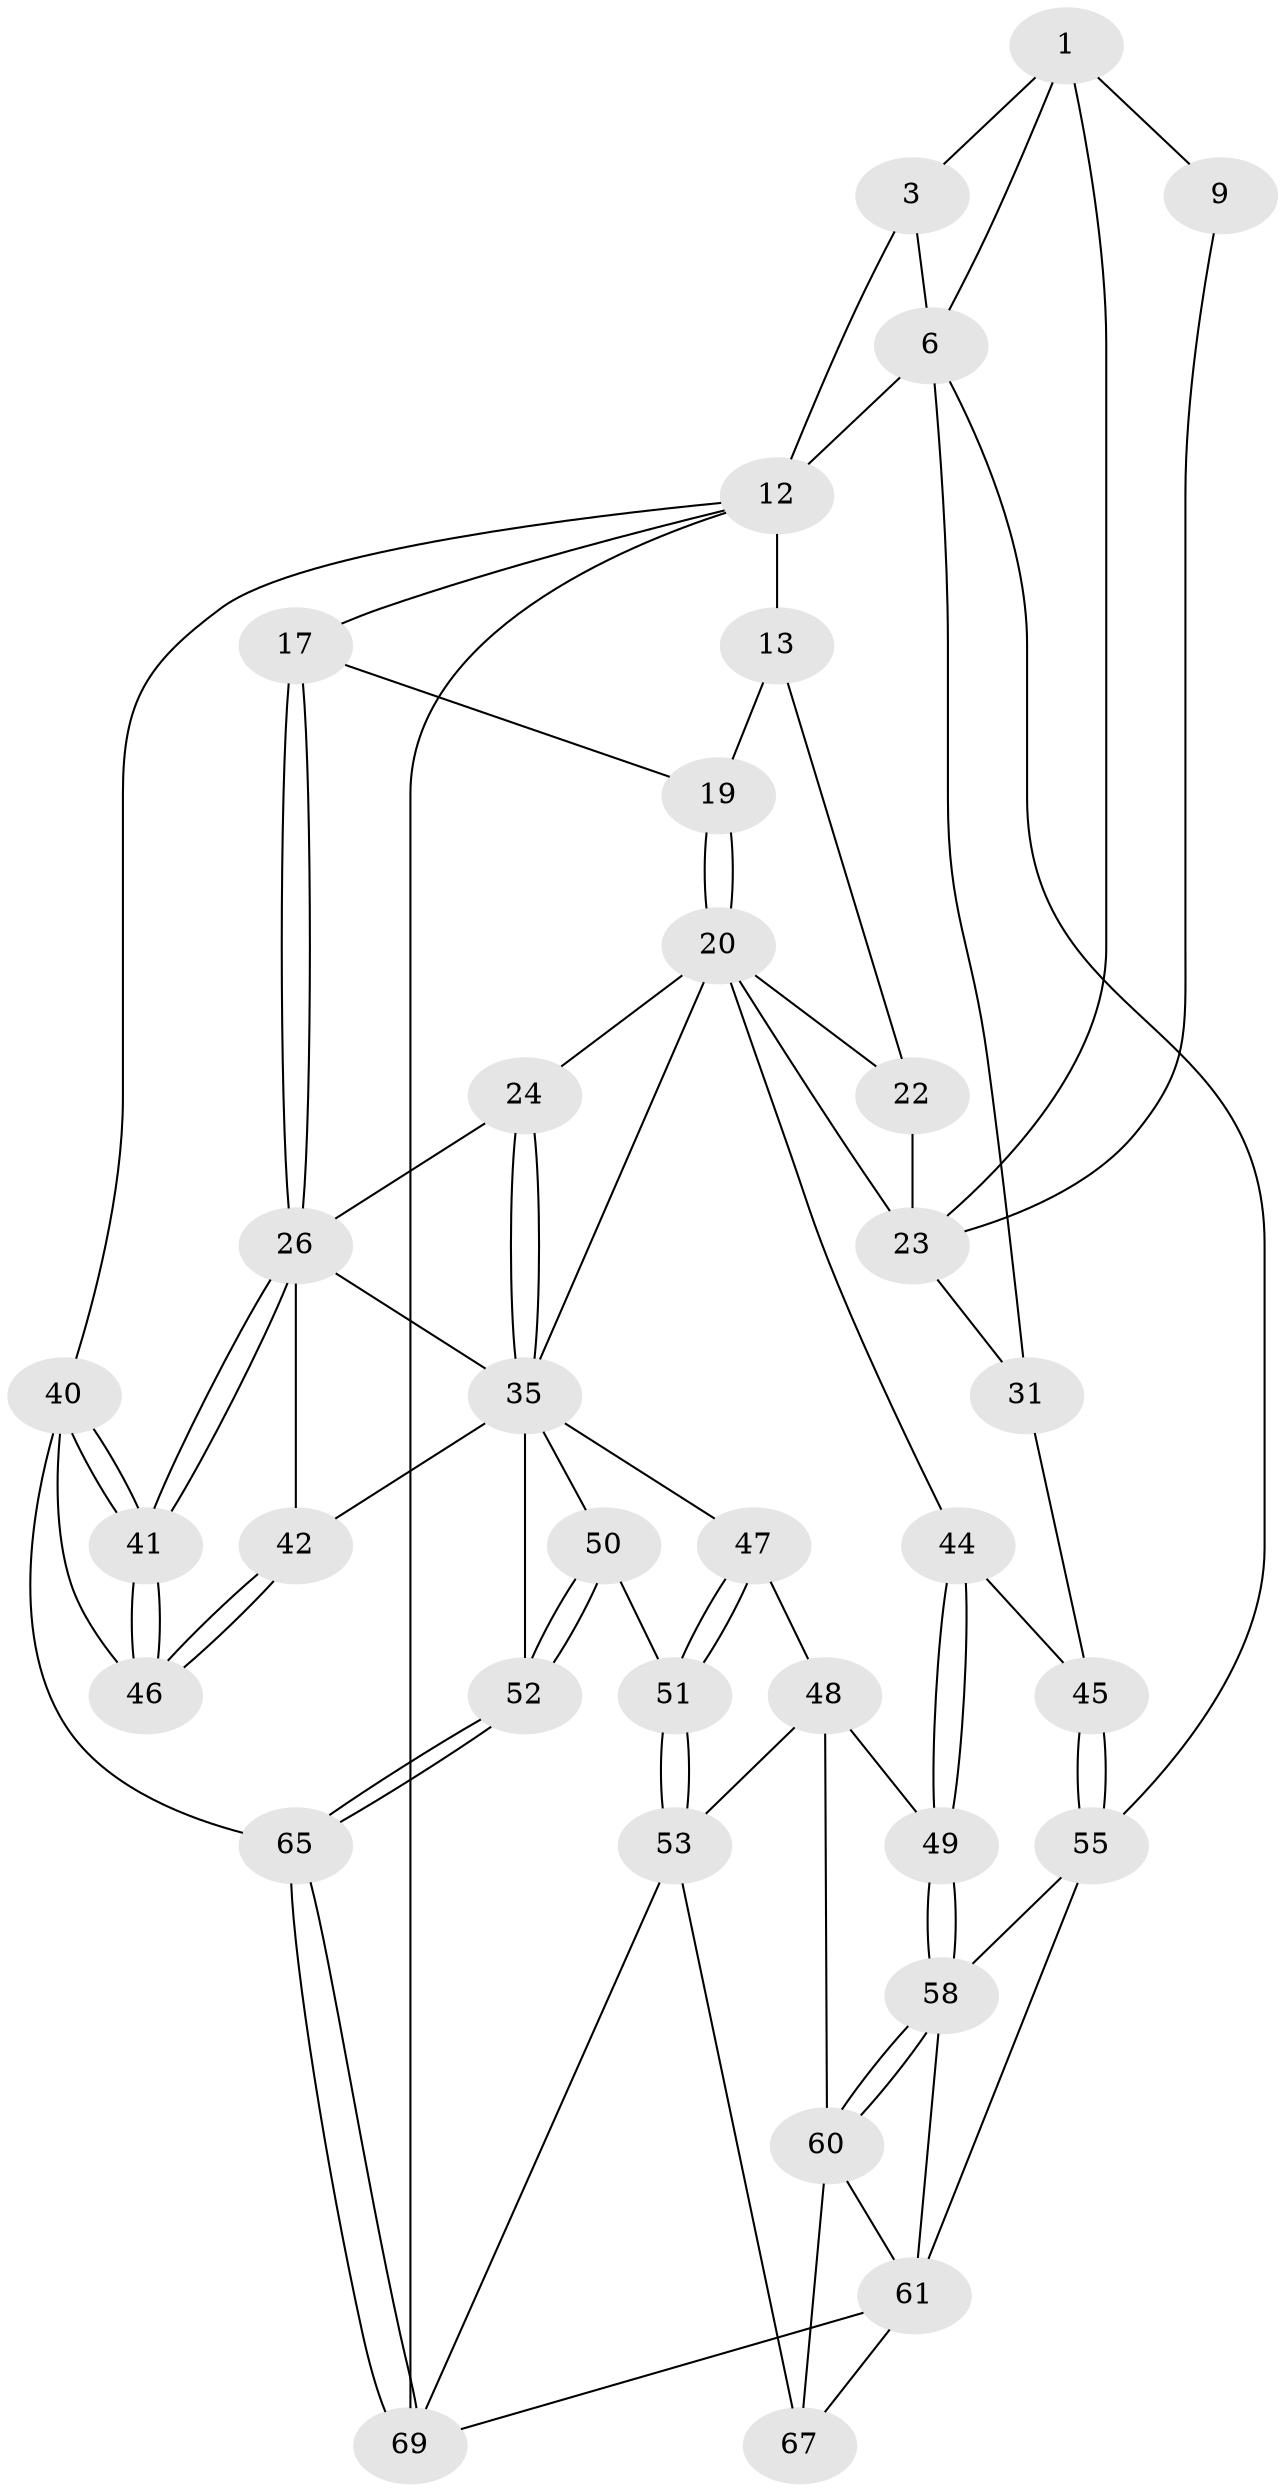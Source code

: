 // original degree distribution, {3: 0.07142857142857142, 4: 0.15714285714285714, 5: 0.5571428571428572, 6: 0.21428571428571427}
// Generated by graph-tools (version 1.1) at 2025/16/03/09/25 04:16:57]
// undirected, 35 vertices, 81 edges
graph export_dot {
graph [start="1"]
  node [color=gray90,style=filled];
  1 [pos="+0.0835829800789575+0.025819989059948045",super="+5+2"];
  3 [pos="+0.33992065843235303+0",super="+4+10"];
  6 [pos="+0+0.2011584419196199",super="+7+32"];
  9 [pos="+0.05416313895785343+0.21261736055043717"];
  12 [pos="+1+0",super="+16+39"];
  13 [pos="+0.7091849521811217+0.04617970419159389",super="+14"];
  17 [pos="+1+0",super="+18"];
  19 [pos="+0.6984477576282331+0.21411403149443864"];
  20 [pos="+0.6552373820089817+0.2899260782392517",super="+21"];
  22 [pos="+0.41880525369468924+0.17134233553931094"];
  23 [pos="+0.39167914780548213+0.1510408943788727",super="+29"];
  24 [pos="+0.7164013590282688+0.33028324328334135",super="+25"];
  26 [pos="+1+0",super="+27"];
  31 [pos="+0.10421194495579443+0.5256253196137458"];
  35 [pos="+0.7584249555093098+0.4584163556811283",super="+36"];
  40 [pos="+1+0.7187134752460107",super="+64"];
  41 [pos="+1+0.7160441343445939"];
  42 [pos="+0.9369206270486741+0.6415419531877331"];
  44 [pos="+0.3040653982272313+0.5898154315562567"];
  45 [pos="+0.17901976751445736+0.5790095961915133"];
  46 [pos="+0.9906398264508257+0.6584616783538101"];
  47 [pos="+0.5167857108981735+0.6285674381576921"];
  48 [pos="+0.5057636068131921+0.6358872663470152",super="+54"];
  49 [pos="+0.32056241819031284+0.6153284873752227"];
  50 [pos="+0.6747952664238765+0.7723921876884814"];
  51 [pos="+0.6303109926106327+0.7912782312278406"];
  52 [pos="+0.7461299868473116+0.7870693118780414"];
  53 [pos="+0.5650423254260714+0.8418373978880263",super="+66"];
  55 [pos="+0.16014886169038847+0.7180432625722456",super="+56"];
  58 [pos="+0.3409678626409184+0.7074960512173741",super="+59"];
  60 [pos="+0.37146399601368885+0.754168179804105",super="+63"];
  61 [pos="+0.23858868893737012+0.8045410131334686",super="+62"];
  65 [pos="+0.7985300312989286+0.9069119867335335"];
  67 [pos="+0.34468477291270777+0.8487047355767596"];
  69 [pos="+0.8403694126465875+1",super="+70"];
  1 -- 9 [weight=2];
  1 -- 6;
  1 -- 3 [weight=2];
  1 -- 23;
  3 -- 6;
  3 -- 12;
  6 -- 12 [weight=2];
  6 -- 55;
  6 -- 31;
  9 -- 23;
  12 -- 17;
  12 -- 13;
  12 -- 40;
  12 -- 69;
  13 -- 19;
  13 -- 22;
  17 -- 26;
  17 -- 26;
  17 -- 19;
  19 -- 20;
  19 -- 20;
  20 -- 24;
  20 -- 22;
  20 -- 23;
  20 -- 44;
  20 -- 35;
  22 -- 23;
  23 -- 31;
  24 -- 35;
  24 -- 35;
  24 -- 26;
  26 -- 41;
  26 -- 41;
  26 -- 35;
  26 -- 42;
  31 -- 45;
  35 -- 50;
  35 -- 52;
  35 -- 42;
  35 -- 47;
  40 -- 41;
  40 -- 41;
  40 -- 65;
  40 -- 46;
  41 -- 46;
  41 -- 46;
  42 -- 46;
  42 -- 46;
  44 -- 45;
  44 -- 49;
  44 -- 49;
  45 -- 55;
  45 -- 55;
  47 -- 48;
  47 -- 51;
  47 -- 51;
  48 -- 49;
  48 -- 60;
  48 -- 53;
  49 -- 58;
  49 -- 58;
  50 -- 51;
  50 -- 52;
  50 -- 52;
  51 -- 53;
  51 -- 53;
  52 -- 65;
  52 -- 65;
  53 -- 67;
  53 -- 69;
  55 -- 58;
  55 -- 61;
  58 -- 60;
  58 -- 60;
  58 -- 61;
  60 -- 67;
  60 -- 61;
  61 -- 67;
  61 -- 69;
  65 -- 69;
  65 -- 69;
}
